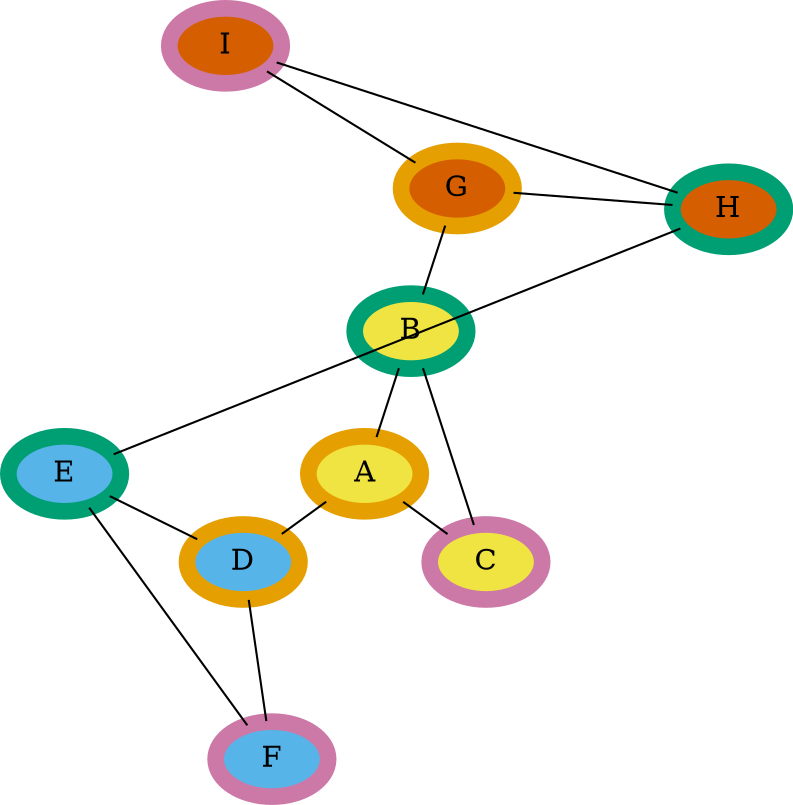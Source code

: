 graph {
    layout=twopi

    A [style="filled" fillcolor="#F0E442" color="#E69F00" penwidth=8]
    B [style="filled" fillcolor="#F0E442" color="#009E73" penwidth=8]
    C [style="filled" fillcolor="#F0E442" color="#CC79A7" penwidth=8]
    D [style="filled" fillcolor="#56B4E9" color="#E69F00" penwidth=8]
    E [style="filled" fillcolor="#56B4E9" color="#009E73" penwidth=8]
    F [style="filled" fillcolor="#56B4E9" color="#CC79A7" penwidth=8]
    G [style="filled" fillcolor="#D55E00" color="#E69F00" penwidth=8]
    H [style="filled" fillcolor="#D55E00" color="#009E73" penwidth=8]
    I [style="filled" fillcolor="#D55E00" color="#CC79A7" penwidth=8]

    A -- B
    B -- C
    C -- A

    D -- E
    E -- F
    F -- D

    G -- H
    H -- I
    I -- G

    A -- D
    B -- G
    H -- E
}
